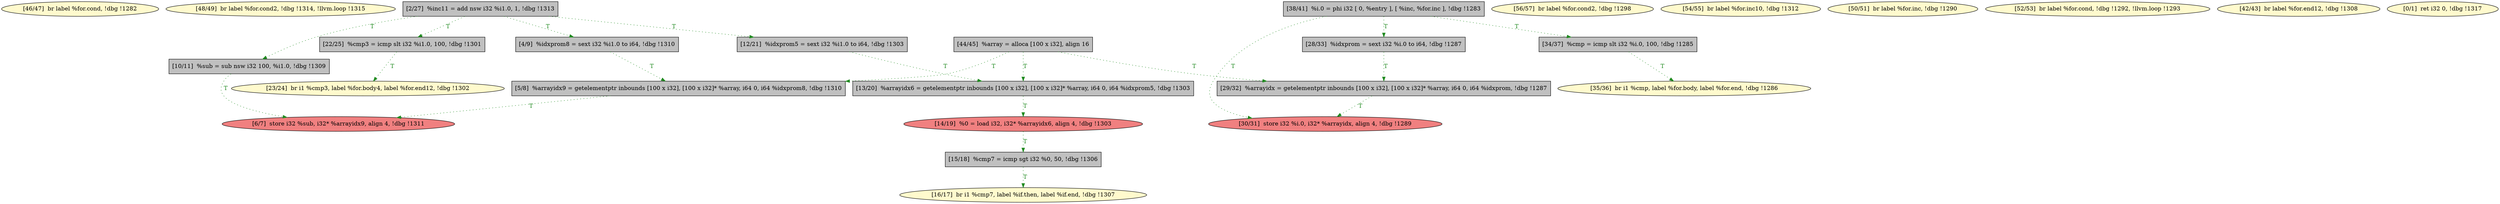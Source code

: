 
digraph G {


node97 [fillcolor=lemonchiffon,label="[46/47]  br label %for.cond, !dbg !1282",shape=ellipse,style=filled ]
node96 [fillcolor=lemonchiffon,label="[48/49]  br label %for.cond2, !dbg !1314, !llvm.loop !1315",shape=ellipse,style=filled ]
node98 [fillcolor=grey,label="[12/21]  %idxprom5 = sext i32 %i1.0 to i64, !dbg !1303",shape=rectangle,style=filled ]
node95 [fillcolor=lightcoral,label="[30/31]  store i32 %i.0, i32* %arrayidx, align 4, !dbg !1289",shape=ellipse,style=filled ]
node92 [fillcolor=lightcoral,label="[6/7]  store i32 %sub, i32* %arrayidx9, align 4, !dbg !1311",shape=ellipse,style=filled ]
node91 [fillcolor=grey,label="[5/8]  %arrayidx9 = getelementptr inbounds [100 x i32], [100 x i32]* %array, i64 0, i64 %idxprom8, !dbg !1310",shape=rectangle,style=filled ]
node90 [fillcolor=lemonchiffon,label="[56/57]  br label %for.cond2, !dbg !1298",shape=ellipse,style=filled ]
node99 [fillcolor=grey,label="[2/27]  %inc11 = add nsw i32 %i1.0, 1, !dbg !1313",shape=rectangle,style=filled ]
node89 [fillcolor=lemonchiffon,label="[54/55]  br label %for.inc10, !dbg !1312",shape=ellipse,style=filled ]
node78 [fillcolor=lemonchiffon,label="[50/51]  br label %for.inc, !dbg !1290",shape=ellipse,style=filled ]
node83 [fillcolor=grey,label="[13/20]  %arrayidx6 = getelementptr inbounds [100 x i32], [100 x i32]* %array, i64 0, i64 %idxprom5, !dbg !1303",shape=rectangle,style=filled ]
node77 [fillcolor=lemonchiffon,label="[35/36]  br i1 %cmp, label %for.body, label %for.end, !dbg !1286",shape=ellipse,style=filled ]
node76 [fillcolor=grey,label="[34/37]  %cmp = icmp slt i32 %i.0, 100, !dbg !1285",shape=rectangle,style=filled ]
node75 [fillcolor=grey,label="[28/33]  %idxprom = sext i32 %i.0 to i64, !dbg !1287",shape=rectangle,style=filled ]
node93 [fillcolor=lemonchiffon,label="[23/24]  br i1 %cmp3, label %for.body4, label %for.end12, !dbg !1302",shape=ellipse,style=filled ]
node73 [fillcolor=grey,label="[22/25]  %cmp3 = icmp slt i32 %i1.0, 100, !dbg !1301",shape=rectangle,style=filled ]
node80 [fillcolor=grey,label="[15/18]  %cmp7 = icmp sgt i32 %0, 50, !dbg !1306",shape=rectangle,style=filled ]
node79 [fillcolor=grey,label="[38/41]  %i.0 = phi i32 [ 0, %entry ], [ %inc, %for.inc ], !dbg !1283",shape=rectangle,style=filled ]
node87 [fillcolor=grey,label="[4/9]  %idxprom8 = sext i32 %i1.0 to i64, !dbg !1310",shape=rectangle,style=filled ]
node94 [fillcolor=lemonchiffon,label="[52/53]  br label %for.cond, !dbg !1292, !llvm.loop !1293",shape=ellipse,style=filled ]
node82 [fillcolor=lemonchiffon,label="[42/43]  br label %for.end12, !dbg !1308",shape=ellipse,style=filled ]
node81 [fillcolor=grey,label="[44/45]  %array = alloca [100 x i32], align 16",shape=rectangle,style=filled ]
node84 [fillcolor=grey,label="[29/32]  %arrayidx = getelementptr inbounds [100 x i32], [100 x i32]* %array, i64 0, i64 %idxprom, !dbg !1287",shape=rectangle,style=filled ]
node74 [fillcolor=lemonchiffon,label="[16/17]  br i1 %cmp7, label %if.then, label %if.end, !dbg !1307",shape=ellipse,style=filled ]
node86 [fillcolor=grey,label="[10/11]  %sub = sub nsw i32 100, %i1.0, !dbg !1309",shape=rectangle,style=filled ]
node85 [fillcolor=lightcoral,label="[14/19]  %0 = load i32, i32* %arrayidx6, align 4, !dbg !1303",shape=ellipse,style=filled ]
node88 [fillcolor=lemonchiffon,label="[0/1]  ret i32 0, !dbg !1317",shape=ellipse,style=filled ]

node86->node92 [style=dotted,color=forestgreen,label="T",fontcolor=forestgreen ]
node81->node91 [style=dotted,color=forestgreen,label="T",fontcolor=forestgreen ]
node98->node83 [style=dotted,color=forestgreen,label="T",fontcolor=forestgreen ]
node99->node98 [style=dotted,color=forestgreen,label="T",fontcolor=forestgreen ]
node79->node76 [style=dotted,color=forestgreen,label="T",fontcolor=forestgreen ]
node81->node84 [style=dotted,color=forestgreen,label="T",fontcolor=forestgreen ]
node75->node84 [style=dotted,color=forestgreen,label="T",fontcolor=forestgreen ]
node80->node74 [style=dotted,color=forestgreen,label="T",fontcolor=forestgreen ]
node76->node77 [style=dotted,color=forestgreen,label="T",fontcolor=forestgreen ]
node99->node87 [style=dotted,color=forestgreen,label="T",fontcolor=forestgreen ]
node85->node80 [style=dotted,color=forestgreen,label="T",fontcolor=forestgreen ]
node79->node75 [style=dotted,color=forestgreen,label="T",fontcolor=forestgreen ]
node84->node95 [style=dotted,color=forestgreen,label="T",fontcolor=forestgreen ]
node87->node91 [style=dotted,color=forestgreen,label="T",fontcolor=forestgreen ]
node79->node95 [style=dotted,color=forestgreen,label="T",fontcolor=forestgreen ]
node99->node73 [style=dotted,color=forestgreen,label="T",fontcolor=forestgreen ]
node81->node83 [style=dotted,color=forestgreen,label="T",fontcolor=forestgreen ]
node83->node85 [style=dotted,color=forestgreen,label="T",fontcolor=forestgreen ]
node91->node92 [style=dotted,color=forestgreen,label="T",fontcolor=forestgreen ]
node73->node93 [style=dotted,color=forestgreen,label="T",fontcolor=forestgreen ]
node99->node86 [style=dotted,color=forestgreen,label="T",fontcolor=forestgreen ]


}
